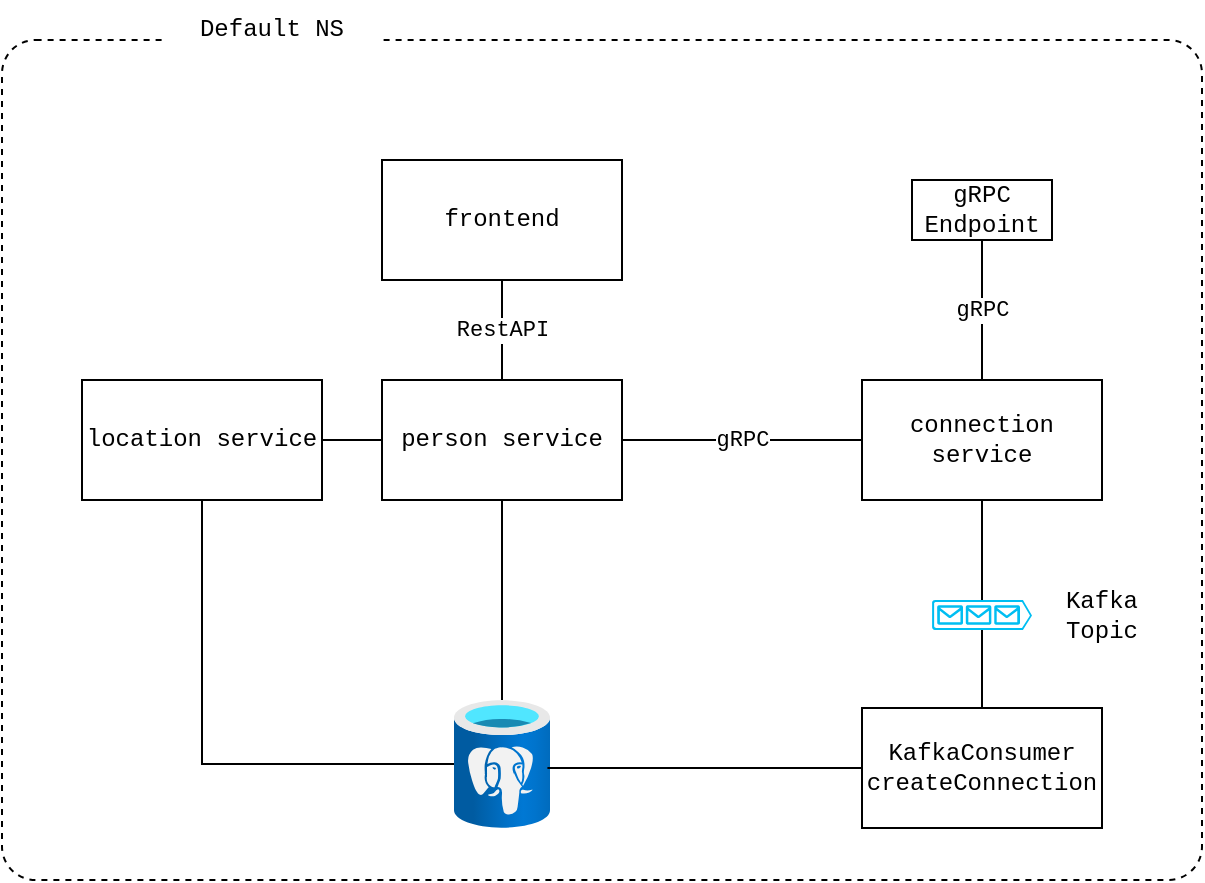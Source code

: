 <mxfile version="17.5.0" type="device"><diagram id="T9pPoTBeGff-u3Qbwyib" name="Page-1"><mxGraphModel dx="1257" dy="717" grid="1" gridSize="10" guides="1" tooltips="1" connect="1" arrows="1" fold="1" page="1" pageScale="1" pageWidth="850" pageHeight="1100" math="0" shadow="0"><root><mxCell id="0"/><mxCell id="1" parent="0"/><mxCell id="C67ojBE6N0gTYgE861-t-1" value="" style="rounded=1;whiteSpace=wrap;html=1;dashed=1;fillColor=none;arcSize=4;" vertex="1" parent="1"><mxGeometry x="70" y="70" width="600" height="420" as="geometry"/></mxCell><mxCell id="C67ojBE6N0gTYgE861-t-2" value="Default NS" style="text;html=1;strokeColor=none;fillColor=default;align=center;verticalAlign=middle;whiteSpace=wrap;rounded=0;fontFamily=Courier New;" vertex="1" parent="1"><mxGeometry x="150" y="50" width="110" height="30" as="geometry"/></mxCell><mxCell id="C67ojBE6N0gTYgE861-t-8" value="RestAPI" style="edgeStyle=orthogonalEdgeStyle;rounded=0;orthogonalLoop=1;jettySize=auto;html=1;fontFamily=Courier New;endArrow=none;endFill=0;" edge="1" parent="1" source="C67ojBE6N0gTYgE861-t-3" target="C67ojBE6N0gTYgE861-t-4"><mxGeometry relative="1" as="geometry"/></mxCell><mxCell id="C67ojBE6N0gTYgE861-t-3" value="frontend" style="rounded=0;whiteSpace=wrap;html=1;fontFamily=Courier New;fillColor=none;" vertex="1" parent="1"><mxGeometry x="260" y="130" width="120" height="60" as="geometry"/></mxCell><mxCell id="C67ojBE6N0gTYgE861-t-12" style="edgeStyle=orthogonalEdgeStyle;rounded=0;orthogonalLoop=1;jettySize=auto;html=1;fontFamily=Courier New;endArrow=none;endFill=0;" edge="1" parent="1" source="C67ojBE6N0gTYgE861-t-4" target="C67ojBE6N0gTYgE861-t-11"><mxGeometry relative="1" as="geometry"/></mxCell><mxCell id="C67ojBE6N0gTYgE861-t-22" style="edgeStyle=orthogonalEdgeStyle;rounded=0;orthogonalLoop=1;jettySize=auto;html=1;fontFamily=Courier New;endArrow=none;endFill=0;" edge="1" parent="1" source="C67ojBE6N0gTYgE861-t-4" target="C67ojBE6N0gTYgE861-t-5"><mxGeometry relative="1" as="geometry"/></mxCell><mxCell id="C67ojBE6N0gTYgE861-t-23" value="gRPC" style="edgeStyle=orthogonalEdgeStyle;rounded=0;orthogonalLoop=1;jettySize=auto;html=1;fontFamily=Courier New;endArrow=none;endFill=0;" edge="1" parent="1" source="C67ojBE6N0gTYgE861-t-4" target="C67ojBE6N0gTYgE861-t-6"><mxGeometry relative="1" as="geometry"><mxPoint x="470" y="270" as="sourcePoint"/></mxGeometry></mxCell><mxCell id="C67ojBE6N0gTYgE861-t-4" value="person service" style="rounded=0;whiteSpace=wrap;html=1;fontFamily=Courier New;fillColor=none;" vertex="1" parent="1"><mxGeometry x="260" y="240" width="120" height="60" as="geometry"/></mxCell><mxCell id="C67ojBE6N0gTYgE861-t-13" style="edgeStyle=orthogonalEdgeStyle;rounded=0;orthogonalLoop=1;jettySize=auto;html=1;fontFamily=Courier New;endArrow=none;endFill=0;" edge="1" parent="1" source="C67ojBE6N0gTYgE861-t-5" target="C67ojBE6N0gTYgE861-t-11"><mxGeometry relative="1" as="geometry"><Array as="points"><mxPoint x="170" y="432"/></Array></mxGeometry></mxCell><mxCell id="C67ojBE6N0gTYgE861-t-5" value="location service" style="rounded=0;whiteSpace=wrap;html=1;fontFamily=Courier New;fillColor=none;" vertex="1" parent="1"><mxGeometry x="110" y="240" width="120" height="60" as="geometry"/></mxCell><mxCell id="C67ojBE6N0gTYgE861-t-19" style="edgeStyle=orthogonalEdgeStyle;rounded=0;orthogonalLoop=1;jettySize=auto;html=1;entryX=0.5;entryY=0;entryDx=0;entryDy=0;entryPerimeter=0;fontFamily=Courier New;endArrow=none;endFill=0;" edge="1" parent="1" source="C67ojBE6N0gTYgE861-t-6" target="C67ojBE6N0gTYgE861-t-16"><mxGeometry relative="1" as="geometry"/></mxCell><mxCell id="C67ojBE6N0gTYgE861-t-6" value="connection service" style="rounded=0;whiteSpace=wrap;html=1;fontFamily=Courier New;fillColor=none;" vertex="1" parent="1"><mxGeometry x="500" y="240" width="120" height="60" as="geometry"/></mxCell><mxCell id="C67ojBE6N0gTYgE861-t-7" style="edgeStyle=orthogonalEdgeStyle;rounded=0;orthogonalLoop=1;jettySize=auto;html=1;exitX=0.5;exitY=1;exitDx=0;exitDy=0;fontFamily=Courier New;" edge="1" parent="1" source="C67ojBE6N0gTYgE861-t-3" target="C67ojBE6N0gTYgE861-t-3"><mxGeometry relative="1" as="geometry"/></mxCell><mxCell id="C67ojBE6N0gTYgE861-t-11" value="" style="aspect=fixed;html=1;points=[];align=center;image;fontSize=12;image=img/lib/azure2/databases/Azure_Database_PostgreSQL_Server.svg;fontFamily=Courier New;fillColor=none;" vertex="1" parent="1"><mxGeometry x="296" y="400" width="48" height="64" as="geometry"/></mxCell><mxCell id="C67ojBE6N0gTYgE861-t-15" style="edgeStyle=orthogonalEdgeStyle;rounded=0;orthogonalLoop=1;jettySize=auto;html=1;entryX=0.973;entryY=0.531;entryDx=0;entryDy=0;entryPerimeter=0;fontFamily=Courier New;endArrow=none;endFill=0;" edge="1" parent="1" source="C67ojBE6N0gTYgE861-t-14" target="C67ojBE6N0gTYgE861-t-11"><mxGeometry relative="1" as="geometry"/></mxCell><mxCell id="C67ojBE6N0gTYgE861-t-14" value="&lt;div&gt;KafkaConsumer&lt;/div&gt;&lt;div&gt;createConnection&lt;br&gt;&lt;/div&gt;" style="rounded=0;whiteSpace=wrap;html=1;fontFamily=Courier New;fillColor=none;" vertex="1" parent="1"><mxGeometry x="500" y="404" width="120" height="60" as="geometry"/></mxCell><mxCell id="C67ojBE6N0gTYgE861-t-17" style="edgeStyle=orthogonalEdgeStyle;rounded=0;orthogonalLoop=1;jettySize=auto;html=1;fontFamily=Courier New;endArrow=none;endFill=0;" edge="1" parent="1" source="C67ojBE6N0gTYgE861-t-16" target="C67ojBE6N0gTYgE861-t-14"><mxGeometry relative="1" as="geometry"/></mxCell><mxCell id="C67ojBE6N0gTYgE861-t-16" value="" style="verticalLabelPosition=bottom;html=1;verticalAlign=top;align=center;strokeColor=none;fillColor=#00BEF2;shape=mxgraph.azure.queue_generic;pointerEvents=1;fontFamily=Courier New;" vertex="1" parent="1"><mxGeometry x="535" y="350" width="50" height="15" as="geometry"/></mxCell><mxCell id="C67ojBE6N0gTYgE861-t-18" value="Kafka Topic" style="text;html=1;strokeColor=none;fillColor=none;align=center;verticalAlign=middle;whiteSpace=wrap;rounded=0;fontFamily=Courier New;" vertex="1" parent="1"><mxGeometry x="590" y="343" width="60" height="30" as="geometry"/></mxCell><mxCell id="C67ojBE6N0gTYgE861-t-21" value="gRPC" style="edgeStyle=orthogonalEdgeStyle;rounded=0;orthogonalLoop=1;jettySize=auto;html=1;fontFamily=Courier New;endArrow=none;endFill=0;" edge="1" parent="1" source="C67ojBE6N0gTYgE861-t-20" target="C67ojBE6N0gTYgE861-t-6"><mxGeometry relative="1" as="geometry"/></mxCell><mxCell id="C67ojBE6N0gTYgE861-t-20" value="gRPC Endpoint" style="rounded=0;whiteSpace=wrap;html=1;fontFamily=Courier New;fillColor=none;" vertex="1" parent="1"><mxGeometry x="525" y="140" width="70" height="30" as="geometry"/></mxCell></root></mxGraphModel></diagram></mxfile>